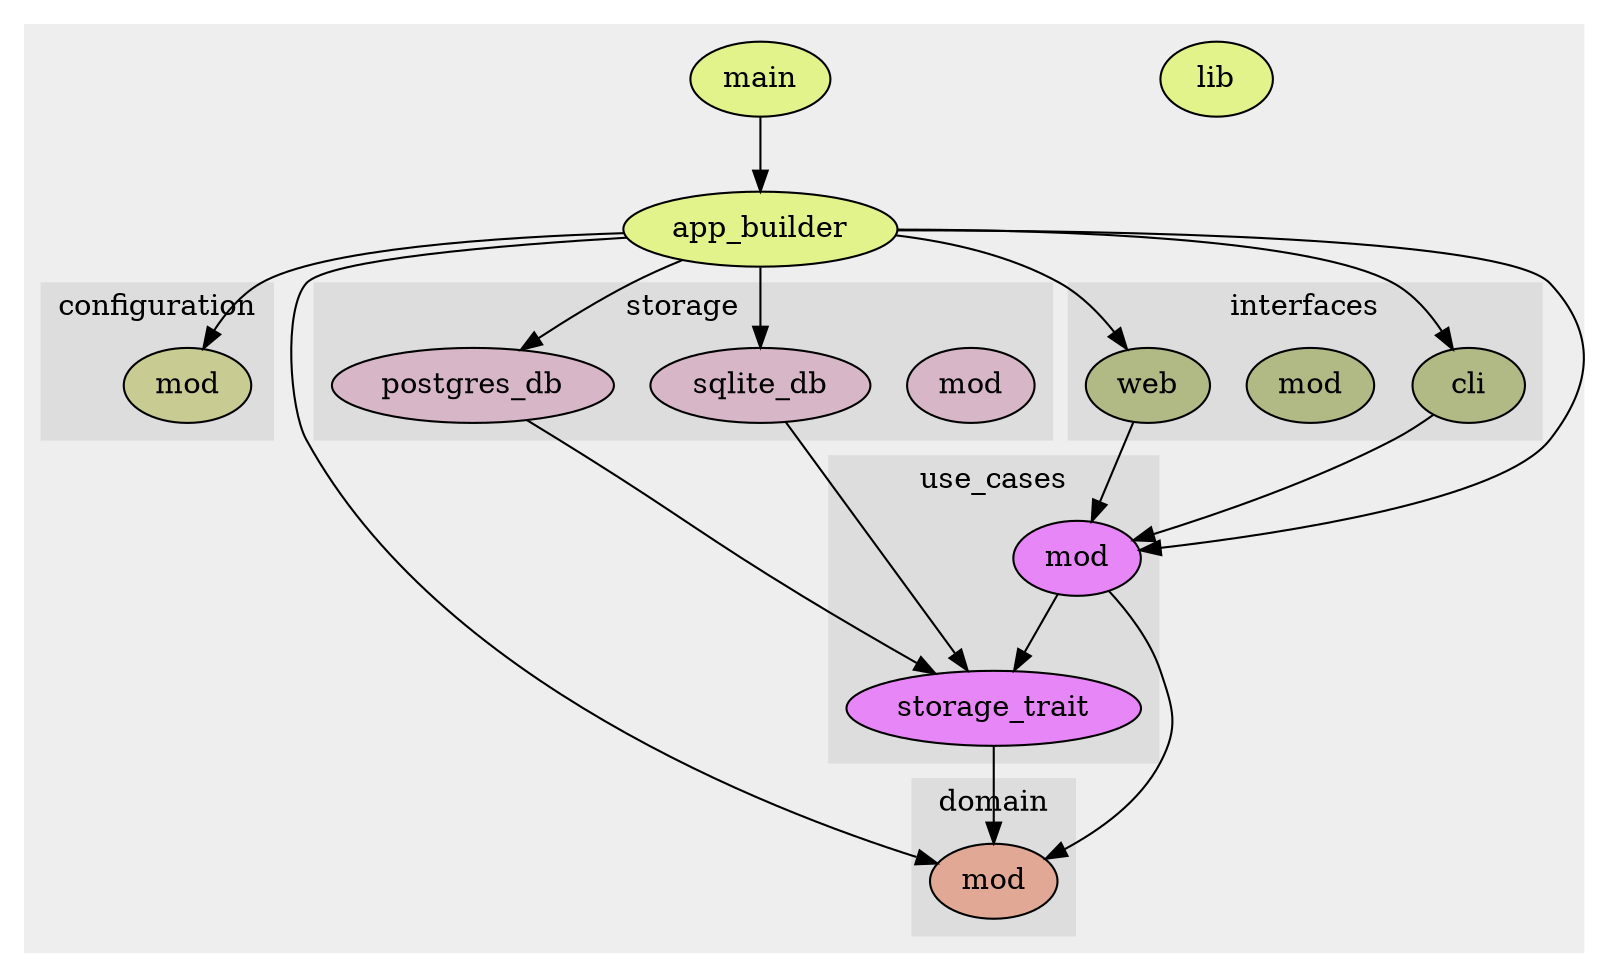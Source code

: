 digraph dependencies {
  subgraph cluster_ {
  label=""
  color="#eeeeee"
  style="filled"
    "::app_builder"[label="app_builder",style="filled",fillcolor="#e3f38b"]
    subgraph cluster____configuration {
    label="configuration"
    color="#dddddd"
    style="filled"
      "::configuration::mod"[label="mod",style="filled",fillcolor="#c8cc92"]
    }
    subgraph cluster____domain {
    label="domain"
    color="#dddddd"
    style="filled"
      "::domain::mod"[label="mod",style="filled",fillcolor="#e1a995"]
    }
    subgraph cluster____interfaces {
    label="interfaces"
    color="#dddddd"
    style="filled"
      "::interfaces::cli"[label="cli",style="filled",fillcolor="#b1b985"]
      "::interfaces::mod"[label="mod",style="filled",fillcolor="#b1b985"]
      "::interfaces::web"[label="web",style="filled",fillcolor="#b1b985"]
    }
    "::lib"[label="lib",style="filled",fillcolor="#e3f38b"]
    "::main"[label="main",style="filled",fillcolor="#e3f38b"]
    subgraph cluster____storage {
    label="storage"
    color="#dddddd"
    style="filled"
      "::storage::mod"[label="mod",style="filled",fillcolor="#d7b7c7"]
      "::storage::postgres_db"[label="postgres_db",style="filled",fillcolor="#d7b7c7"]
      "::storage::sqlite_db"[label="sqlite_db",style="filled",fillcolor="#d7b7c7"]
    }
    subgraph cluster____use_cases {
    label="use_cases"
    color="#dddddd"
    style="filled"
      "::use_cases::mod"[label="mod",style="filled",fillcolor="#e787f7"]
      "::use_cases::storage_trait"[label="storage_trait",style="filled",fillcolor="#e787f7"]
    }
  }
"::app_builder" -> "::configuration::mod"
"::app_builder" -> "::domain::mod"
"::app_builder" -> "::interfaces::cli"
"::app_builder" -> "::interfaces::web"
"::app_builder" -> "::storage::postgres_db"
"::app_builder" -> "::storage::sqlite_db"
"::app_builder" -> "::use_cases::mod"
"::interfaces::cli" -> "::use_cases::mod"
"::interfaces::web" -> "::use_cases::mod"
"::main" -> "::app_builder"
"::storage::postgres_db" -> "::use_cases::storage_trait"
"::storage::sqlite_db" -> "::use_cases::storage_trait"
"::use_cases::mod" -> "::domain::mod"
"::use_cases::mod" -> "::use_cases::storage_trait"
"::use_cases::storage_trait" -> "::domain::mod"
}

